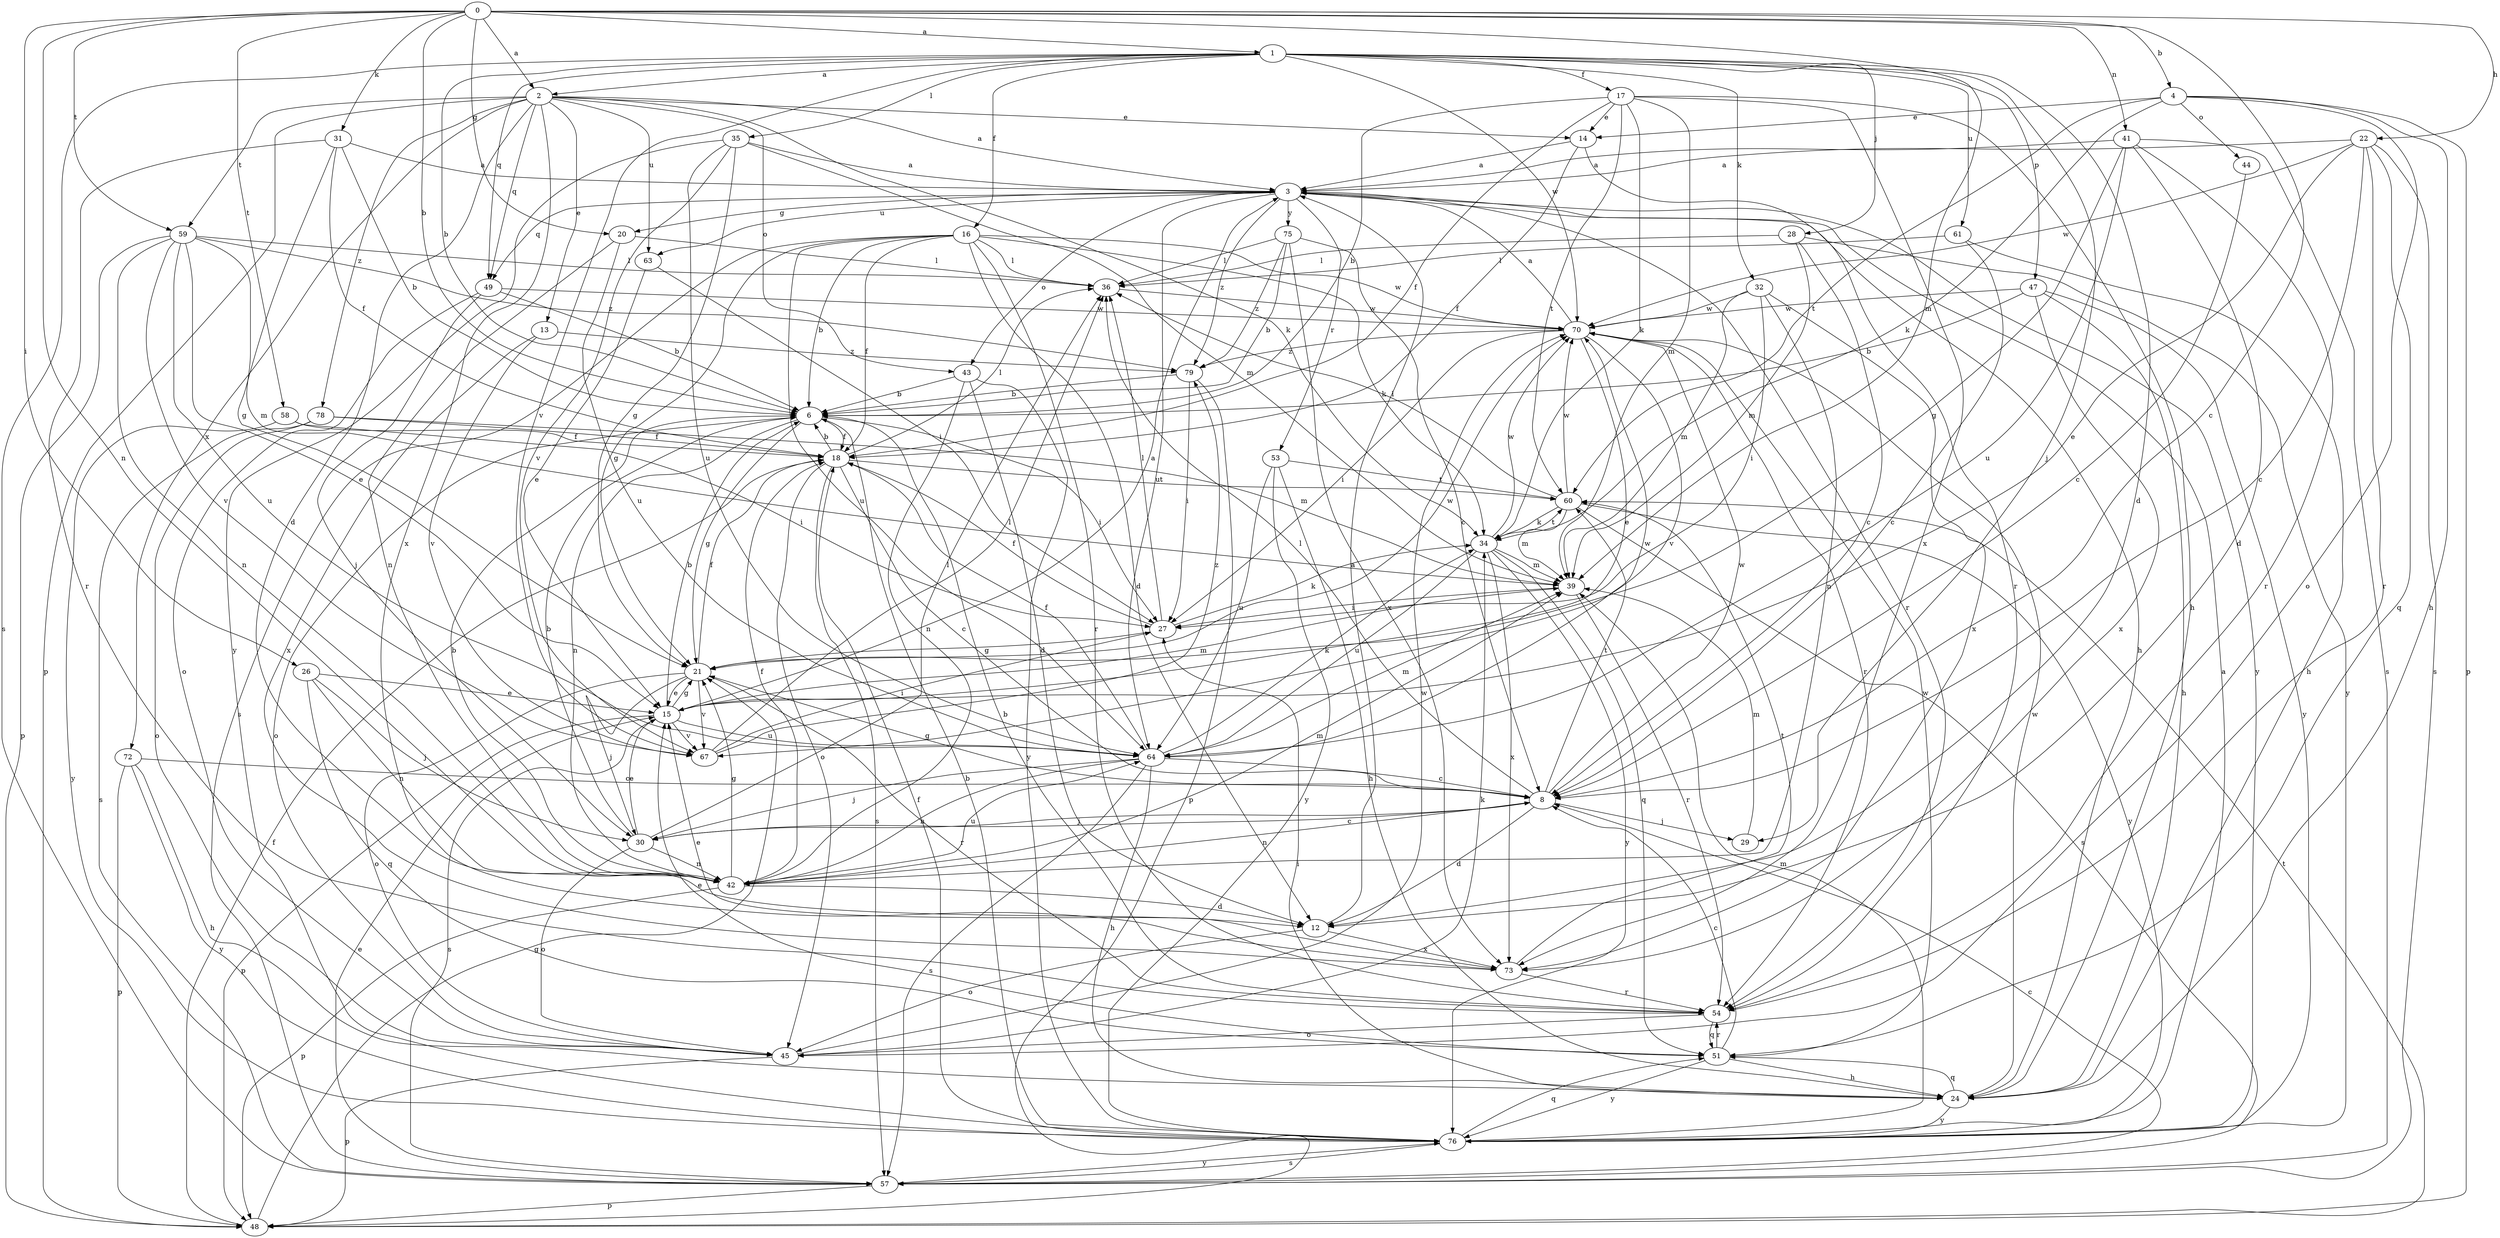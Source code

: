 strict digraph  {
0;
1;
2;
3;
4;
6;
8;
12;
13;
14;
15;
16;
17;
18;
20;
21;
22;
24;
26;
27;
28;
29;
30;
31;
32;
34;
35;
36;
39;
41;
42;
43;
44;
45;
47;
48;
49;
51;
53;
54;
57;
58;
59;
60;
61;
63;
64;
67;
70;
72;
73;
75;
76;
78;
79;
0 -> 1  [label=a];
0 -> 2  [label=a];
0 -> 4  [label=b];
0 -> 6  [label=b];
0 -> 8  [label=c];
0 -> 20  [label=g];
0 -> 22  [label=h];
0 -> 26  [label=i];
0 -> 31  [label=k];
0 -> 39  [label=m];
0 -> 41  [label=n];
0 -> 42  [label=n];
0 -> 58  [label=t];
0 -> 59  [label=t];
1 -> 2  [label=a];
1 -> 6  [label=b];
1 -> 12  [label=d];
1 -> 16  [label=f];
1 -> 17  [label=f];
1 -> 28  [label=j];
1 -> 29  [label=j];
1 -> 32  [label=k];
1 -> 35  [label=l];
1 -> 47  [label=p];
1 -> 49  [label=q];
1 -> 57  [label=s];
1 -> 61  [label=u];
1 -> 67  [label=v];
1 -> 70  [label=w];
2 -> 3  [label=a];
2 -> 12  [label=d];
2 -> 13  [label=e];
2 -> 14  [label=e];
2 -> 34  [label=k];
2 -> 43  [label=o];
2 -> 48  [label=p];
2 -> 49  [label=q];
2 -> 59  [label=t];
2 -> 63  [label=u];
2 -> 72  [label=x];
2 -> 73  [label=x];
2 -> 78  [label=z];
3 -> 20  [label=g];
3 -> 24  [label=h];
3 -> 43  [label=o];
3 -> 49  [label=q];
3 -> 53  [label=r];
3 -> 54  [label=r];
3 -> 63  [label=u];
3 -> 64  [label=u];
3 -> 75  [label=y];
3 -> 76  [label=y];
3 -> 79  [label=z];
4 -> 14  [label=e];
4 -> 24  [label=h];
4 -> 34  [label=k];
4 -> 44  [label=o];
4 -> 45  [label=o];
4 -> 48  [label=p];
4 -> 60  [label=t];
6 -> 18  [label=f];
6 -> 21  [label=g];
6 -> 27  [label=i];
6 -> 42  [label=n];
6 -> 45  [label=o];
8 -> 12  [label=d];
8 -> 21  [label=g];
8 -> 29  [label=j];
8 -> 30  [label=j];
8 -> 36  [label=l];
8 -> 42  [label=n];
8 -> 60  [label=t];
8 -> 70  [label=w];
12 -> 3  [label=a];
12 -> 45  [label=o];
12 -> 73  [label=x];
13 -> 67  [label=v];
13 -> 73  [label=x];
13 -> 79  [label=z];
14 -> 3  [label=a];
14 -> 18  [label=f];
14 -> 54  [label=r];
15 -> 3  [label=a];
15 -> 6  [label=b];
15 -> 21  [label=g];
15 -> 39  [label=m];
15 -> 48  [label=p];
15 -> 57  [label=s];
15 -> 64  [label=u];
15 -> 67  [label=v];
16 -> 6  [label=b];
16 -> 12  [label=d];
16 -> 18  [label=f];
16 -> 21  [label=g];
16 -> 34  [label=k];
16 -> 36  [label=l];
16 -> 54  [label=r];
16 -> 57  [label=s];
16 -> 64  [label=u];
16 -> 70  [label=w];
17 -> 6  [label=b];
17 -> 14  [label=e];
17 -> 18  [label=f];
17 -> 24  [label=h];
17 -> 34  [label=k];
17 -> 39  [label=m];
17 -> 60  [label=t];
17 -> 73  [label=x];
18 -> 6  [label=b];
18 -> 8  [label=c];
18 -> 36  [label=l];
18 -> 45  [label=o];
18 -> 57  [label=s];
18 -> 60  [label=t];
20 -> 36  [label=l];
20 -> 42  [label=n];
20 -> 64  [label=u];
21 -> 15  [label=e];
21 -> 18  [label=f];
21 -> 30  [label=j];
21 -> 45  [label=o];
21 -> 54  [label=r];
21 -> 67  [label=v];
21 -> 70  [label=w];
22 -> 3  [label=a];
22 -> 8  [label=c];
22 -> 15  [label=e];
22 -> 51  [label=q];
22 -> 54  [label=r];
22 -> 57  [label=s];
22 -> 70  [label=w];
24 -> 27  [label=i];
24 -> 51  [label=q];
24 -> 70  [label=w];
24 -> 76  [label=y];
26 -> 15  [label=e];
26 -> 30  [label=j];
26 -> 42  [label=n];
26 -> 51  [label=q];
27 -> 18  [label=f];
27 -> 21  [label=g];
27 -> 34  [label=k];
27 -> 36  [label=l];
28 -> 8  [label=c];
28 -> 36  [label=l];
28 -> 39  [label=m];
28 -> 76  [label=y];
29 -> 39  [label=m];
30 -> 6  [label=b];
30 -> 8  [label=c];
30 -> 15  [label=e];
30 -> 36  [label=l];
30 -> 42  [label=n];
30 -> 45  [label=o];
31 -> 3  [label=a];
31 -> 6  [label=b];
31 -> 18  [label=f];
31 -> 21  [label=g];
31 -> 54  [label=r];
32 -> 27  [label=i];
32 -> 39  [label=m];
32 -> 42  [label=n];
32 -> 70  [label=w];
32 -> 73  [label=x];
34 -> 39  [label=m];
34 -> 51  [label=q];
34 -> 60  [label=t];
34 -> 64  [label=u];
34 -> 70  [label=w];
34 -> 73  [label=x];
34 -> 76  [label=y];
35 -> 3  [label=a];
35 -> 21  [label=g];
35 -> 39  [label=m];
35 -> 64  [label=u];
35 -> 67  [label=v];
35 -> 76  [label=y];
36 -> 70  [label=w];
39 -> 27  [label=i];
39 -> 54  [label=r];
41 -> 3  [label=a];
41 -> 12  [label=d];
41 -> 21  [label=g];
41 -> 54  [label=r];
41 -> 57  [label=s];
41 -> 64  [label=u];
42 -> 6  [label=b];
42 -> 12  [label=d];
42 -> 18  [label=f];
42 -> 21  [label=g];
42 -> 39  [label=m];
42 -> 48  [label=p];
42 -> 64  [label=u];
43 -> 6  [label=b];
43 -> 12  [label=d];
43 -> 42  [label=n];
43 -> 76  [label=y];
44 -> 8  [label=c];
45 -> 34  [label=k];
45 -> 48  [label=p];
45 -> 70  [label=w];
47 -> 6  [label=b];
47 -> 24  [label=h];
47 -> 70  [label=w];
47 -> 73  [label=x];
47 -> 76  [label=y];
48 -> 18  [label=f];
48 -> 21  [label=g];
48 -> 60  [label=t];
49 -> 6  [label=b];
49 -> 30  [label=j];
49 -> 45  [label=o];
49 -> 70  [label=w];
51 -> 8  [label=c];
51 -> 15  [label=e];
51 -> 24  [label=h];
51 -> 54  [label=r];
51 -> 70  [label=w];
51 -> 76  [label=y];
53 -> 24  [label=h];
53 -> 60  [label=t];
53 -> 64  [label=u];
53 -> 76  [label=y];
54 -> 6  [label=b];
54 -> 45  [label=o];
54 -> 51  [label=q];
57 -> 8  [label=c];
57 -> 15  [label=e];
57 -> 48  [label=p];
57 -> 76  [label=y];
58 -> 18  [label=f];
58 -> 27  [label=i];
58 -> 76  [label=y];
59 -> 15  [label=e];
59 -> 36  [label=l];
59 -> 39  [label=m];
59 -> 42  [label=n];
59 -> 48  [label=p];
59 -> 64  [label=u];
59 -> 67  [label=v];
59 -> 79  [label=z];
60 -> 34  [label=k];
60 -> 36  [label=l];
60 -> 39  [label=m];
60 -> 57  [label=s];
60 -> 70  [label=w];
60 -> 76  [label=y];
61 -> 8  [label=c];
61 -> 24  [label=h];
61 -> 36  [label=l];
63 -> 15  [label=e];
63 -> 27  [label=i];
64 -> 8  [label=c];
64 -> 18  [label=f];
64 -> 24  [label=h];
64 -> 30  [label=j];
64 -> 34  [label=k];
64 -> 39  [label=m];
64 -> 42  [label=n];
64 -> 57  [label=s];
64 -> 70  [label=w];
67 -> 27  [label=i];
67 -> 36  [label=l];
67 -> 79  [label=z];
70 -> 3  [label=a];
70 -> 15  [label=e];
70 -> 27  [label=i];
70 -> 54  [label=r];
70 -> 67  [label=v];
70 -> 79  [label=z];
72 -> 8  [label=c];
72 -> 24  [label=h];
72 -> 48  [label=p];
72 -> 76  [label=y];
73 -> 15  [label=e];
73 -> 54  [label=r];
73 -> 60  [label=t];
75 -> 6  [label=b];
75 -> 8  [label=c];
75 -> 36  [label=l];
75 -> 73  [label=x];
75 -> 79  [label=z];
76 -> 3  [label=a];
76 -> 6  [label=b];
76 -> 18  [label=f];
76 -> 39  [label=m];
76 -> 51  [label=q];
76 -> 57  [label=s];
78 -> 18  [label=f];
78 -> 39  [label=m];
78 -> 45  [label=o];
78 -> 57  [label=s];
79 -> 6  [label=b];
79 -> 27  [label=i];
79 -> 48  [label=p];
}
